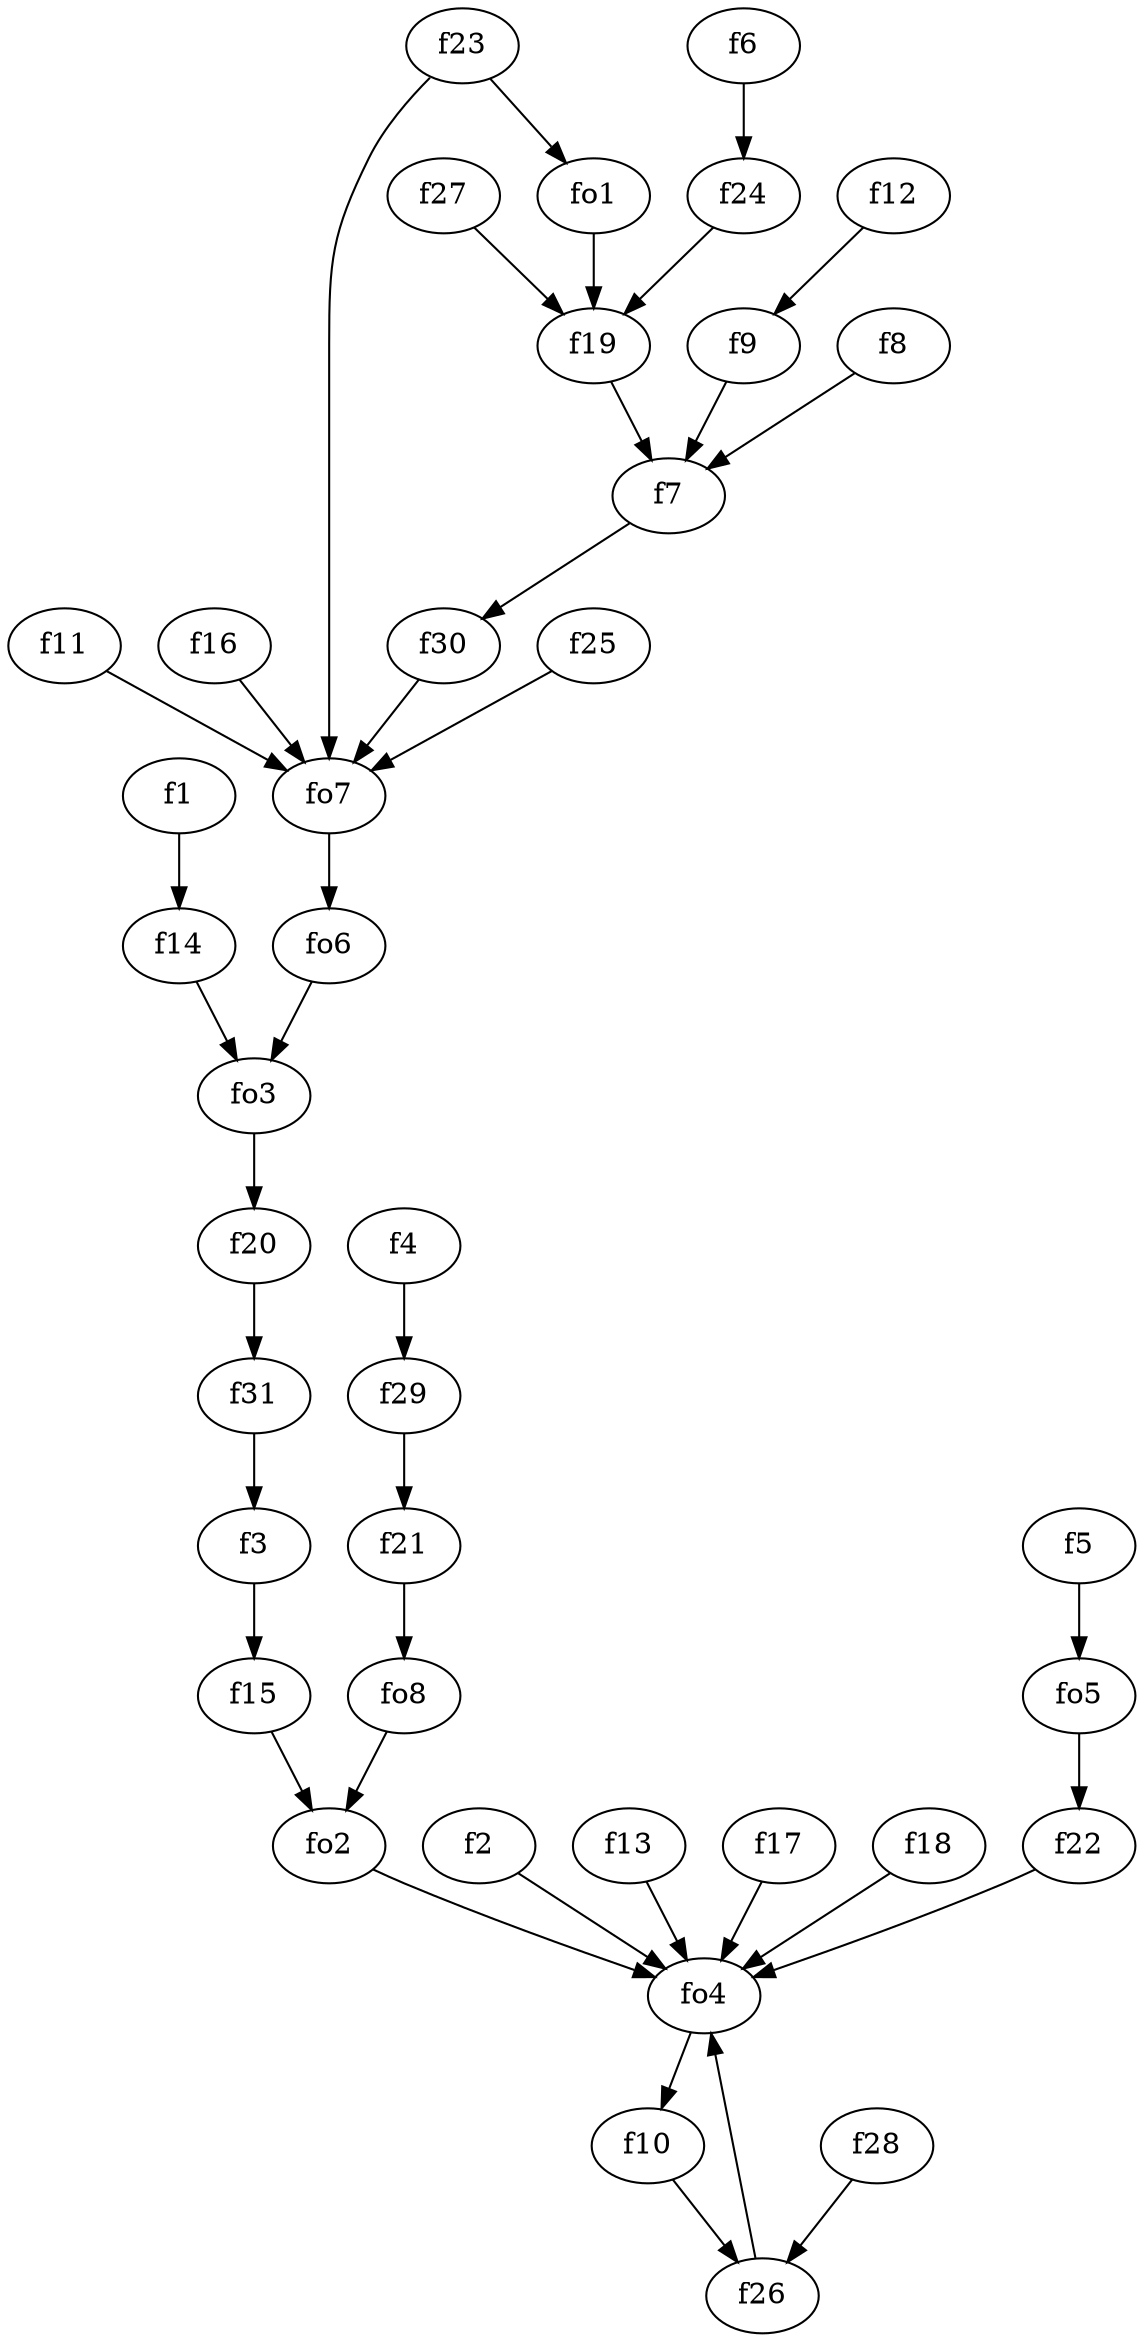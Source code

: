 strict digraph  {
f1;
f2;
f3;
f4;
f5;
f6;
f7;
f8;
f9;
f10;
f11;
f12;
f13;
f14;
f15;
f16;
f17;
f18;
f19;
f20;
f21;
f22;
f23;
f24;
f25;
f26;
f27;
f28;
f29;
f30;
f31;
fo1;
fo2;
fo3;
fo4;
fo5;
fo6;
fo7;
fo8;
f1 -> f14  [weight=2];
f2 -> fo4  [weight=2];
f3 -> f15  [weight=2];
f4 -> f29  [weight=2];
f5 -> fo5  [weight=2];
f6 -> f24  [weight=2];
f7 -> f30  [weight=2];
f8 -> f7  [weight=2];
f9 -> f7  [weight=2];
f10 -> f26  [weight=2];
f11 -> fo7  [weight=2];
f12 -> f9  [weight=2];
f13 -> fo4  [weight=2];
f14 -> fo3  [weight=2];
f15 -> fo2  [weight=2];
f16 -> fo7  [weight=2];
f17 -> fo4  [weight=2];
f18 -> fo4  [weight=2];
f19 -> f7  [weight=2];
f20 -> f31  [weight=2];
f21 -> fo8  [weight=2];
f22 -> fo4  [weight=2];
f23 -> fo7  [weight=2];
f23 -> fo1  [weight=2];
f24 -> f19  [weight=2];
f25 -> fo7  [weight=2];
f26 -> fo4  [weight=2];
f27 -> f19  [weight=2];
f28 -> f26  [weight=2];
f29 -> f21  [weight=2];
f30 -> fo7  [weight=2];
f31 -> f3  [weight=2];
fo1 -> f19  [weight=2];
fo2 -> fo4  [weight=2];
fo3 -> f20  [weight=2];
fo4 -> f10  [weight=2];
fo5 -> f22  [weight=2];
fo6 -> fo3  [weight=2];
fo7 -> fo6  [weight=2];
fo8 -> fo2  [weight=2];
}
